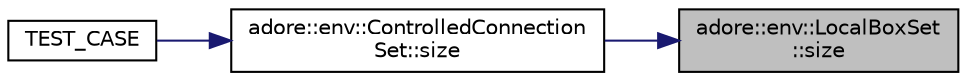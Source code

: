 digraph "adore::env::LocalBoxSet::size"
{
 // LATEX_PDF_SIZE
  edge [fontname="Helvetica",fontsize="10",labelfontname="Helvetica",labelfontsize="10"];
  node [fontname="Helvetica",fontsize="10",shape=record];
  rankdir="RL";
  Node1 [label="adore::env::LocalBoxSet\l::size",height=0.2,width=0.4,color="black", fillcolor="grey75", style="filled", fontcolor="black",tooltip=" "];
  Node1 -> Node2 [dir="back",color="midnightblue",fontsize="10",style="solid",fontname="Helvetica"];
  Node2 [label="adore::env::ControlledConnection\lSet::size",height=0.2,width=0.4,color="black", fillcolor="white", style="filled",URL="$classadore_1_1env_1_1ControlledConnectionSet.html#ae446f8bbc798d7a9945192a6dd8491fa",tooltip=" "];
  Node2 -> Node3 [dir="back",color="midnightblue",fontsize="10",style="solid",fontname="Helvetica"];
  Node3 [label="TEST_CASE",height=0.2,width=0.4,color="black", fillcolor="white", style="filled",URL="$test__controlledconnection_8cpp.html#a1c6944767faa4ea16dbba0b3e5554aca",tooltip=" "];
}
